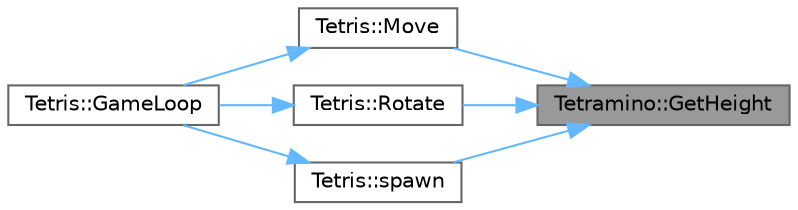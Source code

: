 digraph "Tetramino::GetHeight"
{
 // LATEX_PDF_SIZE
  bgcolor="transparent";
  edge [fontname=Helvetica,fontsize=10,labelfontname=Helvetica,labelfontsize=10];
  node [fontname=Helvetica,fontsize=10,shape=box,height=0.2,width=0.4];
  rankdir="RL";
  Node1 [id="Node000001",label="Tetramino::GetHeight",height=0.2,width=0.4,color="gray40", fillcolor="grey60", style="filled", fontcolor="black",tooltip=" "];
  Node1 -> Node2 [id="edge7_Node000001_Node000002",dir="back",color="steelblue1",style="solid",tooltip=" "];
  Node2 [id="Node000002",label="Tetris::Move",height=0.2,width=0.4,color="grey40", fillcolor="white", style="filled",URL="$class_tetris.html#a81e13e7210ec7a75ba74b990eda2046e",tooltip="Moves the last_spawn to given location."];
  Node2 -> Node3 [id="edge8_Node000002_Node000003",dir="back",color="steelblue1",style="solid",tooltip=" "];
  Node3 [id="Node000003",label="Tetris::GameLoop",height=0.2,width=0.4,color="grey40", fillcolor="white", style="filled",URL="$class_tetris.html#a311943597585d781a6f7dc5c3d5b3cee",tooltip="Main Game loop of function which hadles all the game loginc and GUI."];
  Node1 -> Node4 [id="edge9_Node000001_Node000004",dir="back",color="steelblue1",style="solid",tooltip=" "];
  Node4 [id="Node000004",label="Tetris::Rotate",height=0.2,width=0.4,color="grey40", fillcolor="white", style="filled",URL="$class_tetris.html#a2d231c022a51aadad9b3c41fa7c558f9",tooltip="Well it rotates the piece if it can But even i dont know what is the fucking origin with respect to i..."];
  Node4 -> Node3 [id="edge10_Node000004_Node000003",dir="back",color="steelblue1",style="solid",tooltip=" "];
  Node1 -> Node5 [id="edge11_Node000001_Node000005",dir="back",color="steelblue1",style="solid",tooltip=" "];
  Node5 [id="Node000005",label="Tetris::spawn",height=0.2,width=0.4,color="grey40", fillcolor="white", style="filled",URL="$class_tetris.html#ab2e4ada486ea700831eead2c078faa06",tooltip="Spawns the given tetramino at the given position; if it cant spawn it sets last_spawn to null."];
  Node5 -> Node3 [id="edge12_Node000005_Node000003",dir="back",color="steelblue1",style="solid",tooltip=" "];
}
